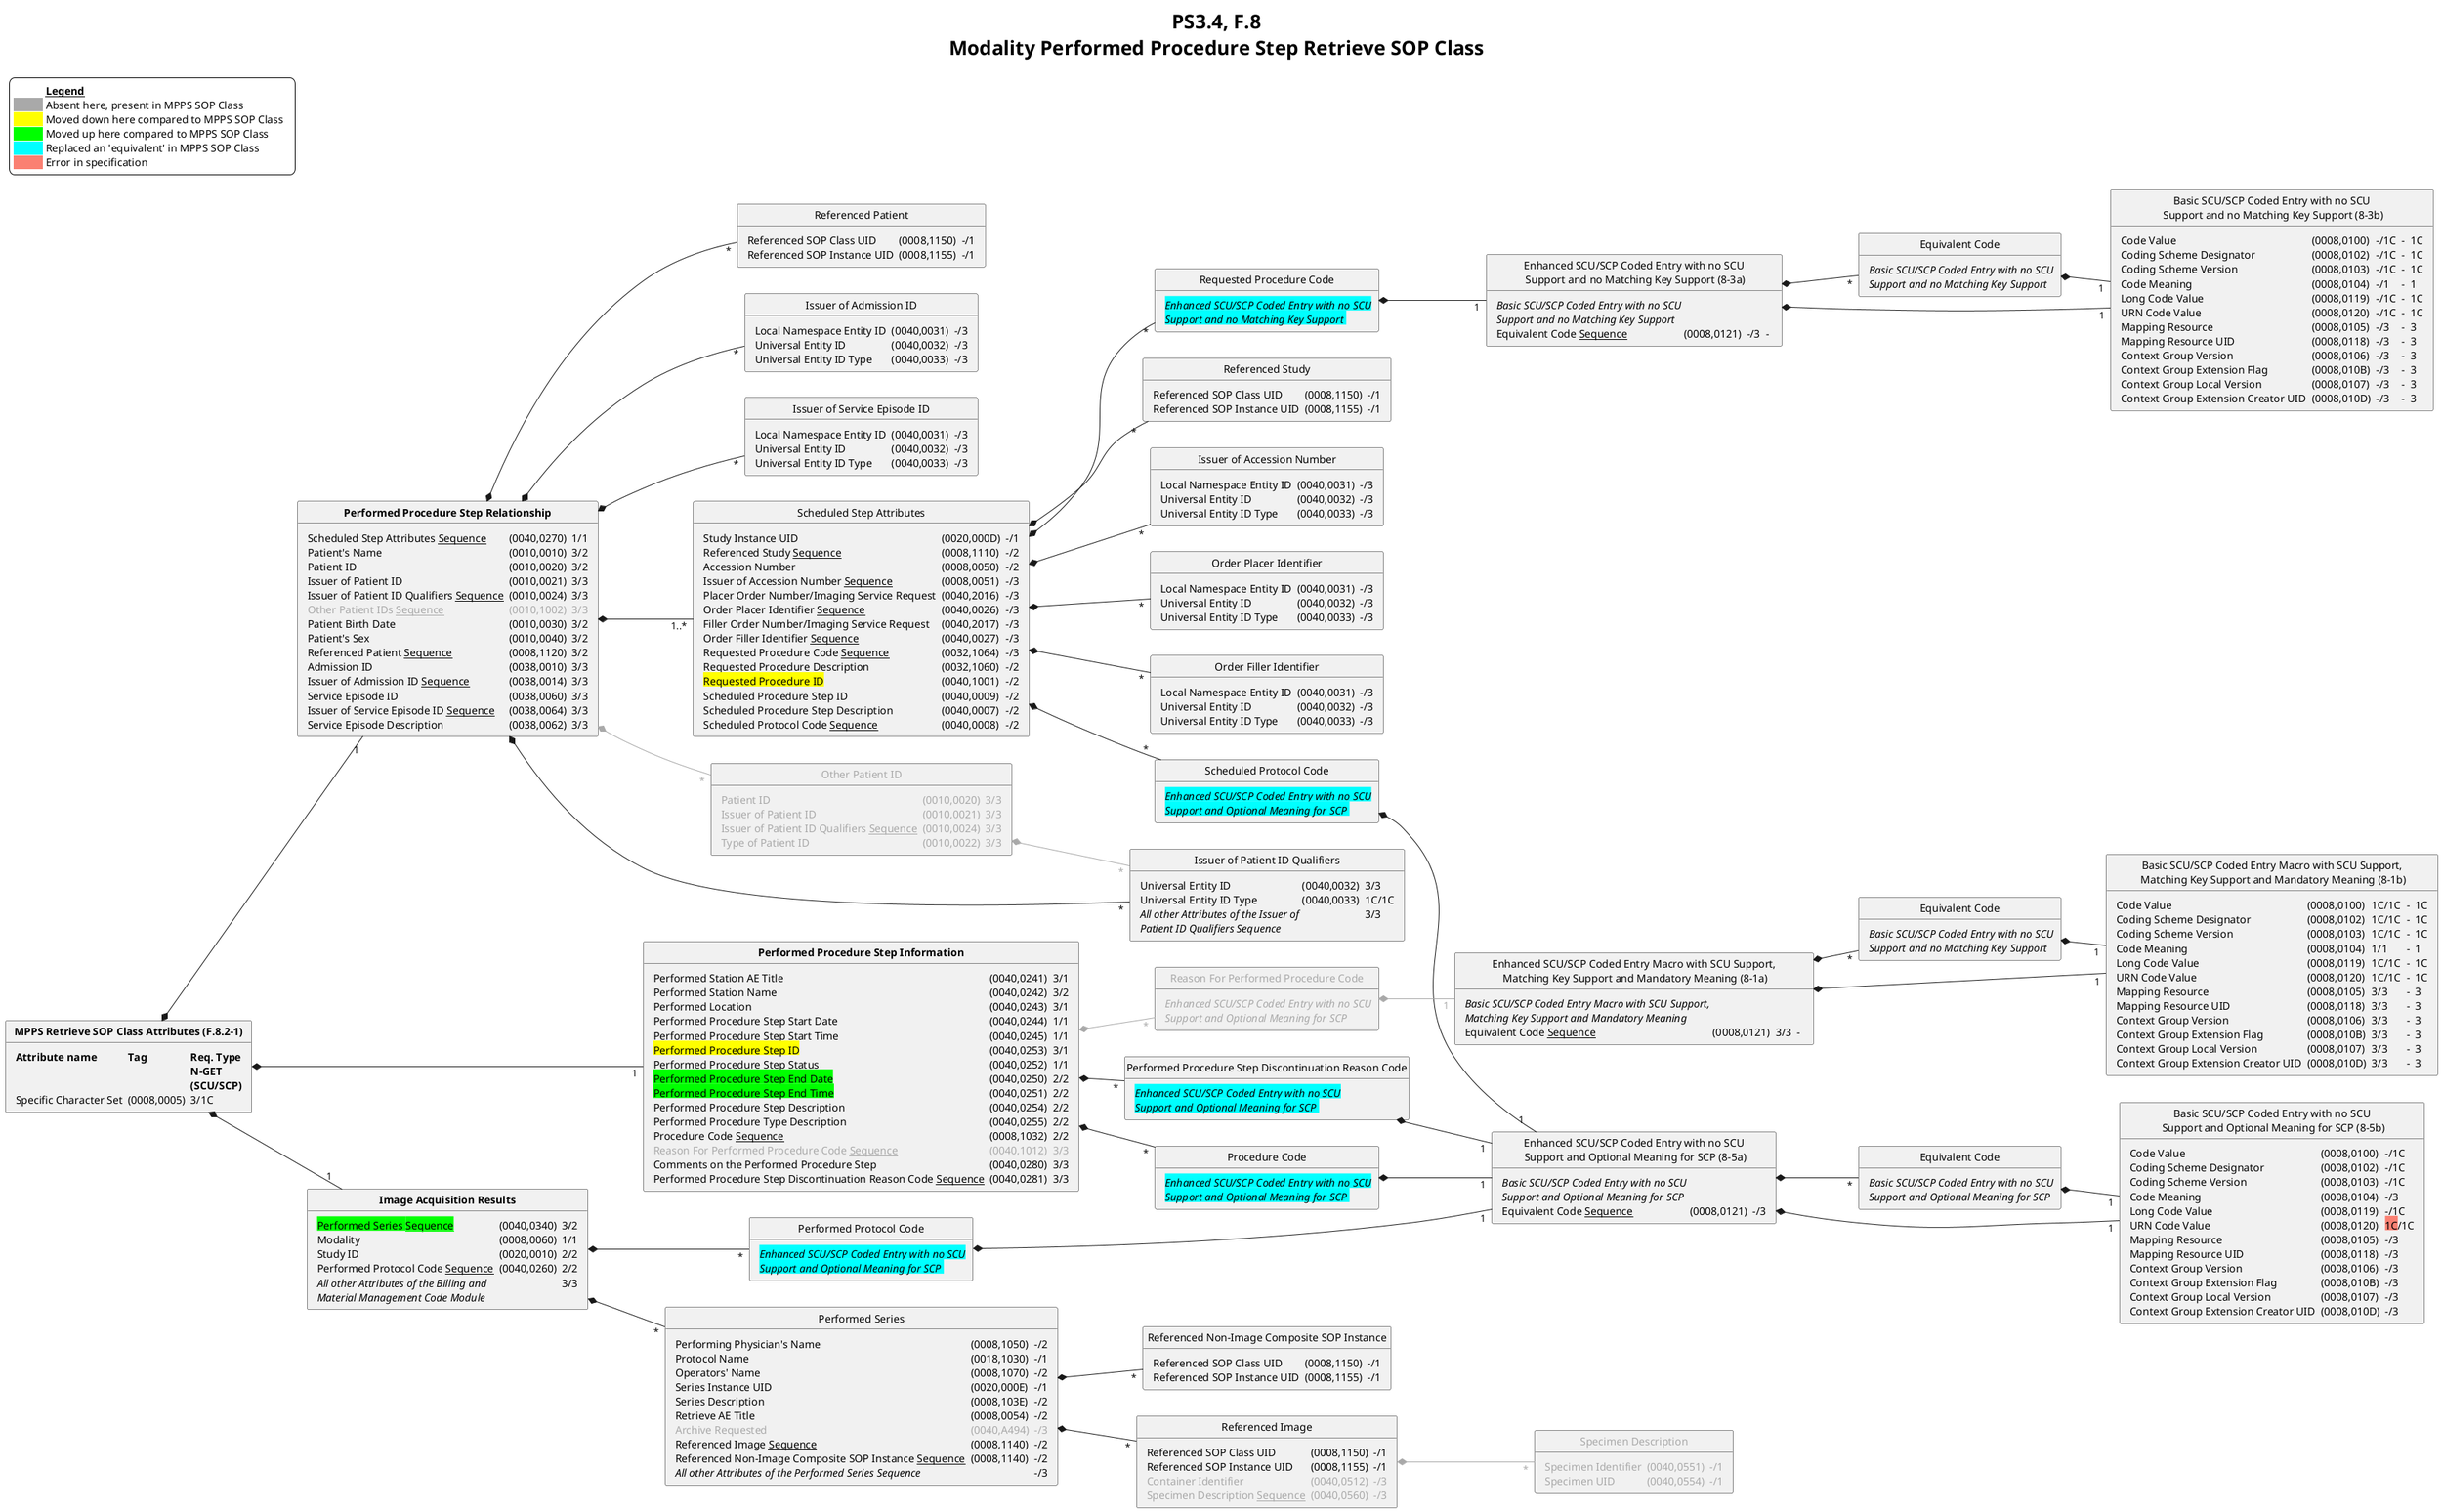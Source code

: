 @startuml Modality Performed Procedure Step Retrieve SOP Class
<style>
title {
  HorizontalAlignment center
  Fontsize 26
}
</style>
skinparam legend {
  backgroundColor #White
  entrySeparator #White
}

hide empty members
hide circle
left to right direction
title
  PS3.4, F.8
  Modality Performed Procedure Step Retrieve SOP Class
end title

  class "<b>MPPS Retrieve SOP Class Attributes (F.8.2-1)" as mppsra {
  <#transparent,#transparent>| <b>Attribute name | <b>Tag | <b>Req. Type\n <b>N-GET\n <b>(SCU/SCP) |
  | Specific Character Set | (0008,0005) | 3/1C |
  }

  class "<b>Performed Procedure Step Relationship" as ppsr {
  <#transparent,#transparent>| Scheduled Step Attributes <u>Sequence</u> | (0040,0270) | 1/1 |
  | Patient's Name                                  | (0010,0010) | 3/2 |
  | Patient ID                                      | (0010,0020) | 3/2 |
  | Issuer of Patient ID                            | (0010,0021) | 3/3 |
  | Issuer of Patient ID Qualifiers <u>Sequence</u> | (0010,0024) | 3/3 |
' The next item is present in the MPPS SOP Class but absent here!
  | <color:darkgrey>Other Patient IDs <u>Sequence</u></color> | <color:darkgrey>(0010,1002) | <color:darkgrey>3/3 |
  | Patient Birth Date                              | (0010,0030) | 3/2 |
  | Patient's Sex                                   | (0010,0040) | 3/2 |
  | Referenced Patient <u>Sequence</u>              | (0008,1120) | 3/2 |
  | Admission ID                                    | (0038,0010) | 3/3 |
  | Issuer of Admission ID <u>Sequence</u>          | (0038,0014) | 3/3 |
  | Service Episode ID                              | (0038,0060) | 3/3 |
  | Issuer of Service Episode ID <u>Sequence</u>    | (0038,0064) | 3/3 |
  | Service Episode Description                     | (0038,0062) | 3/3 |
  }

  class "Scheduled Step Attributes" as ssa {
  <#transparent,#transparent>| Study Instance UID | (0020,000D) | -/1 |
  | Referenced Study <u>Sequence</u>            | (0008,1110) | -/2 |
  | Accession Number                            | (0008,0050) | -/2 |
  | Issuer of Accession Number <u>Sequence</u>  | (0008,0051) | -/3 |
  | Placer Order Number/Imaging Service Request | (0040,2016) | -/3 |
  | Order Placer Identifier <u>Sequence</u>     | (0040,0026) | -/3 |
  | Filler Order Number/Imaging Service Request | (0040,2017) | -/3 |
  | Order Filler Identifier <u>Sequence</u>     | (0040,0027) | -/3 |
  | Requested Procedure Code <u>Sequence</u>    | (0032,1064) | -/3 |
  | Requested Procedure Description             | (0032,1060) | -/2 |
' order of next item in this class is different than in MPPS SOP Class' Scheduled Step Attributes; why?
  | <back:#ffff00>Requested Procedure ID</back> | (0040,1001) | -/2 |
  | Scheduled Procedure Step ID                 | (0040,0009) | -/2 |
  | Scheduled Procedure Step Description        | (0040,0007) | -/2 |
  | Scheduled Protocol Code <u>Sequence</u>     | (0040,0008) | -/2 |
  }

  class "Referenced Study" as rs {
  <#transparent,#transparent>| Referenced SOP Class UID | (0008,1150) | -/1 |
  | Referenced SOP Instance UID | (0008,1155) | -/1 |
  }

  class "Issuer of Accession Number" as ioan {
  <#transparent,#transparent>| Local Namespace Entity ID | (0040,0031) | -/3 |
  | Universal Entity ID      | (0040,0032) | -/3 |
  | Universal Entity ID Type | (0040,0033) | -/3 |
  }

  class "Order Placer Identifier" as opi {
  <#transparent,#transparent>| Local Namespace Entity ID | (0040,0031) | -/3 |
  | Universal Entity ID      | (0040,0032) | -/3 |
  | Universal Entity ID Type | (0040,0033) | -/3 |
  }

  class "Order Filler Identifier" as ofi {
  <#transparent,#transparent>| Local Namespace Entity ID | (0040,0031) | -/3 |
  | Universal Entity ID      | (0040,0032) | -/3 |
  | Universal Entity ID Type | (0040,0033) | -/3 |
  }

  class "Requested Procedure Code" as rpc {
  <#transparent,#transparent>| <back:#00ffff><i>Enhanced SCU/SCP Coded Entry with no SCU\n <back:#00ffff><i>Support and no Matching Key Support |
  }
  
  class "Scheduled Protocol Code" as spc {
  <#transparent,#transparent>| <back:#00ffff><i>Enhanced SCU/SCP Coded Entry with no SCU\n <back:#00ffff><i>Support and Optional Meaning for SCP |
  }

  class "Issuer of Patient ID Qualifiers" as iopiq {
  <#transparent,#transparent>| Universal Entity ID | (0040,0032) | 3/3 |
  | Universal Entity ID Type | (0040,0033) | 1C/1C |
  | <i>All other Attributes of the Issuer of\n <i>Patient ID Qualifiers Sequence | | 3/3 |
  }

  class "<color:darkgrey>Other Patient ID" as opi2 {
  <#transparent,#transparent>| <color:darkgrey>Patient ID           | <color:darkgrey>(0010,0020) | <color:darkgrey>3/3 |
  | <color:darkgrey>Issuer of Patient ID                            | <color:darkgrey>(0010,0021) | <color:darkgrey>3/3 |
  | <color:darkgrey>Issuer of Patient ID Qualifiers <u>Sequence</u> | <color:darkgrey>(0010,0024) | <color:darkgrey>3/3 |
  | <color:darkgrey>Type of Patient ID                              | <color:darkgrey>(0010,0022) | <color:darkgrey>3/3 |
  }

  class "Referenced Patient" as rp {
  <#transparent,#transparent>| Referenced SOP Class UID | (0008,1150) | -/1 |
  | Referenced SOP Instance UID | (0008,1155) | -/1 |
  }

  class "Issuer of Admission ID" as ioai {
  <#transparent,#transparent>| Local Namespace Entity ID | (0040,0031) | -/3 |
  | Universal Entity ID       | (0040,0032) | -/3 |
  | Universal Entity ID Type  | (0040,0033) | -/3 |
  }

  class "Issuer of Service Episode ID" as iosei {
  <#transparent,#transparent>| Local Namespace Entity ID | (0040,0031) | -/3 |
  | Universal Entity ID       | (0040,0032) | -/3 |
  | Universal Entity ID Type  | (0040,0033) | -/3 |
  }

  class "<b>Performed Procedure Step Information" as ppsi {
  <#transparent,#transparent>| Performed Station AE Title                | (0040,0241) | 3/1 |
  | Performed Station Name                                               | (0040,0242) | 3/2 |
  | Performed Location                                                   | (0040,0243) | 3/1 |
  | Performed Procedure Step Start Date                                  | (0040,0244) | 1/1 |
  | Performed Procedure Step Start Time                                  | (0040,0245) | 1/1 |
  | <back:#ffff00>Performed Procedure Step ID</back>                     | (0040,0253) | 3/1 |
  | Performed Procedure Step Status                                      | (0040,0252) | 1/1 |
  | <back:#00ff00>Performed Procedure Step End Date</back>               | (0040,0250) | 2/2 |
  | <back:#00ff00>Performed Procedure Step End Time</back>               | (0040,0251) | 2/2 |
  | Performed Procedure Step Description                                 | (0040,0254) | 2/2 |
  | Performed Procedure Type Description                                 | (0040,0255) | 2/2 |
  | Procedure Code <u>Sequence</u>                                       | (0008,1032) | 2/2 |
  | <color:darkgrey>Reason For Performed Procedure Code <u>Sequence</u></color> | <color:darkgrey>(0040,1012) | <color:darkgrey>3/3 |
  | Comments on the Performed Procedure Step                             | (0040,0280) | 3/3 |
  | Performed Procedure Step Discontinuation Reason Code <u>Sequence</u> | (0040,0281) | 3/3 |
  }

  class "Procedure Code" as pc {
  <#transparent,#transparent>| <back:#00ffff><i>Enhanced SCU/SCP Coded Entry with no SCU\n <back:#00ffff><i>Support and Optional Meaning for SCP |
  }

  class "<color:darkgrey>Reason For Performed Procedure Code" as rfppc {
  <#transparent,#transparent>| <color:darkgrey><i>Enhanced SCU/SCP Coded Entry with no SCU\n <color:darkgrey><i>Support and Optional Meaning for SCP |
  }

  class "Performed Procedure Step Discontinuation Reason Code" as ppsdrc {
  <#transparent,#transparent>| <back:#00ffff><i>Enhanced SCU/SCP Coded Entry with no SCU\n <back:#00ffff><i>Support and Optional Meaning for SCP |
  }

  class "<b>Image Acquisition Results" as iar {
  <#transparent,#transparent>| <back:#00ff00>Performed Series <u>Sequence</u></back> | (0040,0340) | 3/2 |
  | Modality                                | (0008,0060) | 1/1 | NA  |   |
  | Study ID                                | (0020,0010) | 2/2 | NA  |   |
  | Performed Protocol Code <u>Sequence</u> | (0040,0260) | 2/2 | 3/2 |   |
  | <i>All other Attributes of the Billing and\n <i>Material Management Code Module | | 3/3 | 3/3 |   |
  }

  class "Performed Protocol Code" as ppc {
  <#transparent,#transparent>| <back:#00ffff><i>Enhanced SCU/SCP Coded Entry with no SCU\n <back:#00ffff><i>Support and Optional Meaning for SCP |
  }

  class "Performed Series" as ps {
  <#transparent,#transparent>| Performing Physician's Name      | (0008,1050) | -/2 |
  | Protocol Name                                               | (0018,1030) | -/1 |
  | Operators' Name                                             | (0008,1070) | -/2 |
  | Series Instance UID                                         | (0020,000E) | -/1 |
  | Series Description                                          | (0008,103E) | -/2 |
  | Retrieve AE Title                                           | (0008,0054) | -/2 |
  | <color:#darkgrey>Archive Requested</color>                  | <color:darkgrey>(0040,A494) | <color:darkgrey>-/3 |
  | Referenced Image <u>Sequence</u>                            | (0008,1140) | -/2 |
  | Referenced Non-Image Composite SOP Instance <u>Sequence</u> | (0008,1140) | -/2 |
  | <i>All other Attributes of the Performed Series Sequence    |             | -/3 |
  }
  
  class "Referenced Image" as ri {
  <#transparent,#transparent>| Referenced SOP Class UID | (0008,1150) | -/1 |
  | Referenced SOP Instance UID | (0008,1155) | -/1 |
  | <color:#darkgrey>Container Identifier</color> | <color:#darkgrey>(0040,0512) | <color:#darkgrey>-/3 |
  | <color:#darkgrey>Specimen Description <u>Sequence</u></color> | <color:#darkgrey>(0040,0560) | <color:#darkgrey>-/3 |
  }

  class "<color:#darkgrey>Specimen Description" as sd {
  <#transparent,#transparent>| <color:#darkgrey>Specimen Identifier | <color:#darkgrey>(0040,0551) | <color:#darkgrey>-/1 |
  | <color:#darkgrey>Specimen UID | <color:#darkgrey>(0040,0554) | <color:#darkgrey>-/1 |
  }

  class "Referenced Non-Image Composite SOP Instance" as rnicsi {
  <#transparent,#transparent>| Referenced SOP Class UID | (0008,1150) | -/1 |
  | Referenced SOP Instance UID | (0008,1155) | -/1 |
  }

' ===============================

  class "Enhanced SCU/SCP Coded Entry Macro with SCU Support,\n Matching Key Support and Mandatory Meaning (8-1a)" as 1a {
  <#transparent,#transparent>| <i>Basic SCU/SCP Coded Entry Macro with SCU Support,\n <i>Matching Key Support and Mandatory Meaning | | | | |
  | Equivalent Code <u>Sequence</u> | (0008,0121) | 3/3 | - | |
  }

  class "Equivalent Code" as ec1a {
  <#transparent,#transparent>| <i>Basic SCU/SCP Coded Entry with no SCU\n <i>Support and no Matching Key Support |
  }
  
  class "Basic SCU/SCP Coded Entry Macro with SCU Support,\n Matching Key Support and Mandatory Meaning (8-1b)" as 1b {
  <#transparent,#transparent>| Code Value | (0008,0100) | 1C/1C | - | 1C |
  | Coding Scheme Designator            | (0008,0102) | 1C/1C | - | 1C |
  | Coding Scheme Version               | (0008,0103) | 1C/1C | - | 1C |
  | Code Meaning                        | (0008,0104) | 1/1   | - | 1  |
  | Long Code Value                     | (0008,0119) | 1C/1C | - | 1C |
  | URN Code Value                      | (0008,0120) | 1C/1C | - | 1C |
  | Mapping Resource                    | (0008,0105) | 3/3   | - | 3  |
  | Mapping Resource UID                | (0008,0118) | 3/3   | - | 3  |
  | Context Group Version               | (0008,0106) | 3/3   | - | 3  |
  | Context Group Extension Flag        | (0008,010B) | 3/3   | - | 3  |
  | Context Group Local Version         | (0008,0107) | 3/3   | - | 3  |
  | Context Group Extension Creator UID | (0008,010D) | 3/3   | - | 3  |
  }

  class "Enhanced SCU/SCP Coded Entry with no SCU\n Support and no Matching Key Support (8-3a)" as 3a {
  <#transparent,#transparent>| <i>Basic SCU/SCP Coded Entry with no SCU\n <i>Support and no Matching Key Support | | | | |
  | Equivalent Code <u>Sequence</u> | (0008,0121) | -/3 | - | |
  }

  class "Equivalent Code" as ec3a {
  <#transparent,#transparent>| <i>Basic SCU/SCP Coded Entry with no SCU\n <i>Support and no Matching Key Support |
  }
  
  class "Basic SCU/SCP Coded Entry with no SCU\n Support and no Matching Key Support (8-3b)" as 3b {
  <#transparent,#transparent>| Code Value | (0008,0100) | -/1C | - | 1C |
  | Coding Scheme Designator            | (0008,0102) | -/1C | - | 1C |
  | Coding Scheme Version               | (0008,0103) | -/1C | - | 1C |
  | Code Meaning                        | (0008,0104) | -/1  | - | 1  |
  | Long Code Value                     | (0008,0119) | -/1C | - | 1C |
  | URN Code Value                      | (0008,0120) | -/1C | - | 1C |
  | Mapping Resource                    | (0008,0105) | -/3  | - | 3  |
  | Mapping Resource UID                | (0008,0118) | -/3  | - | 3  |
  | Context Group Version               | (0008,0106) | -/3  | - | 3  |
  | Context Group Extension Flag        | (0008,010B) | -/3  | - | 3  |
  | Context Group Local Version         | (0008,0107) | -/3  | - | 3  |
  | Context Group Extension Creator UID | (0008,010D) | -/3  | - | 3  |
  }

  class "Enhanced SCU/SCP Coded Entry with no SCU\n Support and Optional Meaning for SCP (8-5a)" as 5a {
  <#transparent,#transparent>| <i>Basic SCU/SCP Coded Entry with no SCU\n <i>Support and Optional Meaning for SCP | | |
  | Equivalent Code <u>Sequence</u> | (0008,0121) | -/3 |
  }

  class "Equivalent Code" as ec5a {
  <#transparent,#transparent>| <i>Basic SCU/SCP Coded Entry with no SCU\n <i>Support and Optional Meaning for SCP |
  }
  
  class "Basic SCU/SCP Coded Entry with no SCU\n Support and Optional Meaning for SCP (8-5b)" as 5b {
  <#transparent,#transparent>| Code Value | (0008,0100) | -/1C |
  | Coding Scheme Designator            | (0008,0102) | -/1C |
  | Coding Scheme Version               | (0008,0103) | -/1C |
  | Code Meaning                        | (0008,0104) | -/3  |
  | Long Code Value                     | (0008,0119) | -/1C |
  | URN Code Value                      | (0008,0120) | <back:salmon>1C</back>/1C |
  | Mapping Resource                    | (0008,0105) | -/3  |
  | Mapping Resource UID                | (0008,0118) | -/3  |
  | Context Group Version               | (0008,0106) | -/3  |
  | Context Group Extension Flag        | (0008,010B) | -/3  |
  | Context Group Local Version         | (0008,0107) | -/3  |
  | Context Group Extension Creator UID | (0008,010D) | -/3  |
  }

' =====================

legend top left
  <#White,#White>|           |= __Legend__ |
  |<#darkgrey>   | Absent here, present in MPPS SOP Class       |
  |<#ffff00>     | Moved down here compared to MPPS SOP Class   |
  |<#00ff00>     | Moved up here compared to MPPS SOP Class     |
  |<#00ffff>     | Replaced an 'equivalent' in MPPS SOP Class   |
  |<#salmon>     | Error in specification                       |
endlegend

' =====================

  mppsra *-- "1" ppsr
  mppsra *-- "1" ppsi
  mppsra *-- "1" iar
  ppsr   *-- "1..*" ssa
  ppsr   *-- "*" iopiq
  ppsr   *-- "<color:darkgrey>*" opi2 #line:darkgrey
  ppsr   *-- "*" rp
  ppsr   *-- "*" ioai
  ppsr   *-- "*" iosei
  ssa    *-- "*" rs
  ssa    *-- "*" ioan
  ssa    *-- "*" opi
  ssa    *-- "*" ofi
  ssa    *-- "*" rpc
  ssa    *-- "*" spc
  rpc    *-- "1" 3a
  spc    *-- "1" 5a
  opi2   *-- "<color:darkgrey>*" iopiq #line:darkgrey
  ppsi   *-- "*" pc
  ppsi   *-- "<color:darkgrey>*" rfppc #line:darkgrey
  ppsi   *-- "*" ppsdrc
  rfppc  *-- "<color:darkgrey>1" 1a #line:darkgrey
  iar    *-- "*" ppc
  iar    *-- "*" ps
  ps     *-- "*" ri
  ps     *-- "*" rnicsi
  ri     *-- "<color:darkgrey>*" sd  #line:darkgrey
  ppsdrc *-- "1" 5a
  ppc    *-- "1" 5a
  pc     *-- "1" 5a

  1a     *-- "1" 1b
  1a     *-- "*" ec1a
  ec1a   *-- "1" 1b
  3a     *-- "1" 3b
  3a     *-- "*" ec3a
  ec3a   *-- "1" 3b
  5a     *-- "1" 5b
  5a     *-- "*" ec5a
  ec5a   *-- "1" 5b

@enduml